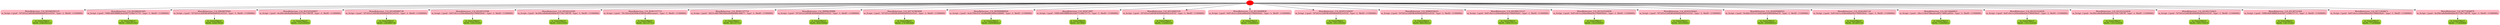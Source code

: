digraph graphname {
9 [label="m_GameObject\nfileID: 1040292123\n"] [color="yellowgreen"] [style="rounded,filled"] [shape="box"];
2 [label="MonoBehaviour_114_ID1040292125\nm_Script: {'guid': '5f7201a12d95ffc409449d95f23cf332', 'type': 3, 'fileID': 11500000}\n"] [color="lightpink"] [style="rounded,filled"] [shape="box"];
2 -> 9 [label=""];
17 [label="m_GameObject\nfileID: 1089201443\n"] [color="yellowgreen"] [style="rounded,filled"] [shape="box"];
12 [label="MonoBehaviour_114_ID1089201445\nm_Script: {'guid': '59f8146938fff824cb5fd77236b75775', 'type': 3, 'fileID': 11500000}\n"] [color="lightpink"] [style="rounded,filled"] [shape="box"];
12 -> 17 [label=""];
26 [label="m_GameObject\nfileID: 628076939\n"] [color="yellowgreen"] [style="rounded,filled"] [shape="box"];
19 [label="MonoBehaviour_114_ID628076941\nm_Script: {'guid': '5f7201a12d95ffc409449d95f23cf332', 'type': 3, 'fileID': 11500000}\n"] [color="lightpink"] [style="rounded,filled"] [shape="box"];
19 -> 26 [label=""];
36 [label="m_GameObject\nfileID: 1525520955\n"] [color="yellowgreen"] [style="rounded,filled"] [shape="box"];
29 [label="MonoBehaviour_114_ID1525520957\nm_Script: {'guid': '4e29b1a8efbd4b44bb3f3716e73f07ff', 'type': 3, 'fileID': 11500000}\n"] [color="lightpink"] [style="rounded,filled"] [shape="box"];
29 -> 36 [label=""];
48 [label="m_GameObject\nfileID: 1285890736\n"] [color="yellowgreen"] [style="rounded,filled"] [shape="box"];
41 [label="MonoBehaviour_114_ID1285890738\nm_Script: {'guid': '5f7201a12d95ffc409449d95f23cf332', 'type': 3, 'fileID': 11500000}\n"] [color="lightpink"] [style="rounded,filled"] [shape="box"];
41 -> 48 [label=""];
58 [label="m_GameObject\nfileID: 530533593\n"] [color="yellowgreen"] [style="rounded,filled"] [shape="box"];
51 [label="MonoBehaviour_114_ID530533596\nm_Script: {'guid': 'fe87c0e1cc204ed48ad3b37840f39efc', 'type': 3, 'fileID': 11500000}\n"] [color="lightpink"] [style="rounded,filled"] [shape="box"];
51 -> 58 [label=""];
68 [label="m_GameObject\nfileID: 530533593\n"] [color="yellowgreen"] [style="rounded,filled"] [shape="box"];
61 [label="MonoBehaviour_114_ID530533595\nm_Script: {'guid': '4e29b1a8efbd4b44bb3f3716e73f07ff', 'type': 3, 'fileID': 11500000}\n"] [color="lightpink"] [style="rounded,filled"] [shape="box"];
61 -> 68 [label=""];
76 [label="m_GameObject\nfileID: 361157713\n"] [color="yellowgreen"] [style="rounded,filled"] [shape="box"];
73 [label="MonoBehaviour_114_ID361157715\nm_Script: {'guid': '76c392e42b5098c458856cdf6ecaaaa1', 'type': 3, 'fileID': 11500000}\n"] [color="lightpink"] [style="rounded,filled"] [shape="box"];
73 -> 76 [label=""];
84 [label="m_GameObject\nfileID: 361157713\n"] [color="yellowgreen"] [style="rounded,filled"] [shape="box"];
80 [label="MonoBehaviour_114_ID361157714\nm_Script: {'guid': '4f231c4fb786f3946a6b90b886c48677', 'type': 3, 'fileID': 11500000}\n"] [color="lightpink"] [style="rounded,filled"] [shape="box"];
80 -> 84 [label=""];
93 [label="m_GameObject\nfileID: 808250884\n"] [color="yellowgreen"] [style="rounded,filled"] [shape="box"];
86 [label="MonoBehaviour_114_ID808250886\nm_Script: {'guid': '5f7201a12d95ffc409449d95f23cf332', 'type': 3, 'fileID': 11500000}\n"] [color="lightpink"] [style="rounded,filled"] [shape="box"];
86 -> 93 [label=""];
103 [label="m_GameObject\nfileID: 1747895406\n"] [color="yellowgreen"] [style="rounded,filled"] [shape="box"];
96 [label="MonoBehaviour_114_ID1747895408\nm_Script: {'guid': '5f7201a12d95ffc409449d95f23cf332', 'type': 3, 'fileID': 11500000}\n"] [color="lightpink"] [style="rounded,filled"] [shape="box"];
96 -> 103 [label=""];
109 [label="m_GameObject\nfileID: 2009980923\n"] [color="yellowgreen"] [style="rounded,filled"] [shape="box"];
106 [label="MonoBehaviour_114_ID2009980924\nm_Script: {'guid': 'dc42784cf147c0c48a680349fa168899', 'type': 3, 'fileID': 11500000}\n"] [color="lightpink"] [style="rounded,filled"] [shape="box"];
106 -> 109 [label=""];
118 [label="m_GameObject\nfileID: 5973995\n"] [color="yellowgreen"] [style="rounded,filled"] [shape="box"];
113 [label="MonoBehaviour_114_ID5973997\nm_Script: {'guid': '59f8146938fff824cb5fd77236b75775', 'type': 3, 'fileID': 11500000}\n"] [color="lightpink"] [style="rounded,filled"] [shape="box"];
113 -> 118 [label=""];
127 [label="m_GameObject\nfileID: 132945516\n"] [color="yellowgreen"] [style="rounded,filled"] [shape="box"];
120 [label="MonoBehaviour_114_ID132945518\nm_Script: {'guid': '5f7201a12d95ffc409449d95f23cf332', 'type': 3, 'fileID': 11500000}\n"] [color="lightpink"] [style="rounded,filled"] [shape="box"];
120 -> 127 [label=""];
137 [label="m_GameObject\nfileID: 130449831\n"] [color="yellowgreen"] [style="rounded,filled"] [shape="box"];
130 [label="MonoBehaviour_114_ID130449834\nm_Script: {'guid': 'fe87c0e1cc204ed48ad3b37840f39efc', 'type': 3, 'fileID': 11500000}\n"] [color="lightpink"] [style="rounded,filled"] [shape="box"];
130 -> 137 [label=""];
147 [label="m_GameObject\nfileID: 1651329295\n"] [color="yellowgreen"] [style="rounded,filled"] [shape="box"];
140 [label="MonoBehaviour_114_ID1651329297\nm_Script: {'guid': '5f7201a12d95ffc409449d95f23cf332', 'type': 3, 'fileID': 11500000}\n"] [color="lightpink"] [style="rounded,filled"] [shape="box"];
140 -> 147 [label=""];
157 [label="m_GameObject\nfileID: 960558223\n"] [color="yellowgreen"] [style="rounded,filled"] [shape="box"];
150 [label="MonoBehaviour_114_ID960558225\nm_Script: {'guid': '5f7201a12d95ffc409449d95f23cf332', 'type': 3, 'fileID': 11500000}\n"] [color="lightpink"] [style="rounded,filled"] [shape="box"];
150 -> 157 [label=""];
167 [label="m_GameObject\nfileID: 1908155155\n"] [color="yellowgreen"] [style="rounded,filled"] [shape="box"];
160 [label="MonoBehaviour_114_ID1908155157\nm_Script: {'guid': 'fe87c0e1cc204ed48ad3b37840f39efc', 'type': 3, 'fileID': 11500000}\n"] [color="lightpink"] [style="rounded,filled"] [shape="box"];
160 -> 167 [label=""];
177 [label="m_GameObject\nfileID: 1525520955\n"] [color="yellowgreen"] [style="rounded,filled"] [shape="box"];
170 [label="MonoBehaviour_114_ID1525520958\nm_Script: {'guid': 'fe87c0e1cc204ed48ad3b37840f39efc', 'type': 3, 'fileID': 11500000}\n"] [color="lightpink"] [style="rounded,filled"] [shape="box"];
170 -> 177 [label=""];
187 [label="m_GameObject\nfileID: 265550441\n"] [color="yellowgreen"] [style="rounded,filled"] [shape="box"];
180 [label="MonoBehaviour_114_ID265550443\nm_Script: {'guid': '5f7201a12d95ffc409449d95f23cf332', 'type': 3, 'fileID': 11500000}\n"] [color="lightpink"] [style="rounded,filled"] [shape="box"];
180 -> 187 [label=""];
194 [label="m_GameObject\nfileID: 2009980923\n"] [color="yellowgreen"] [style="rounded,filled"] [shape="box"];
190 [label="MonoBehaviour_114_ID2009980925\nm_Script: {'guid': '0cd44c1031e13a943bb63640046fad76', 'type': 3, 'fileID': 11500000}\n"] [color="lightpink"] [style="rounded,filled"] [shape="box"];
190 -> 194 [label=""];
204 [label="m_GameObject\nfileID: 301893718\n"] [color="yellowgreen"] [style="rounded,filled"] [shape="box"];
197 [label="MonoBehaviour_114_ID301893720\nm_Script: {'guid': 'fe87c0e1cc204ed48ad3b37840f39efc', 'type': 3, 'fileID': 11500000}\n"] [color="lightpink"] [style="rounded,filled"] [shape="box"];
197 -> 204 [label=""];
210 [label="m_GameObject\nfileID: 130449831\n"] [color="yellowgreen"] [style="rounded,filled"] [shape="box"];
207 [label="MonoBehaviour_114_ID130449833\nm_Script: {'guid': 'cfbcc1c9cd748aa4eadf517d081ad03e', 'type': 3, 'fileID': 11500000}\n"] [color="lightpink"] [style="rounded,filled"] [shape="box"];
207 -> 210 [label=""];
221 [label="m_GameObject\nfileID: 1351522636\n"] [color="yellowgreen"] [style="rounded,filled"] [shape="box"];
214 [label="MonoBehaviour_114_ID1351522639\nm_Script: {'guid': 'fe87c0e1cc204ed48ad3b37840f39efc', 'type': 3, 'fileID': 11500000}\n"] [color="lightpink"] [style="rounded,filled"] [shape="box"];
214 -> 221 [label=""];
231 [label="m_GameObject\nfileID: 1351522636\n"] [color="yellowgreen"] [style="rounded,filled"] [shape="box"];
224 [label="MonoBehaviour_114_ID1351522638\nm_Script: {'guid': '4e29b1a8efbd4b44bb3f3716e73f07ff', 'type': 3, 'fileID': 11500000}\n"] [color="lightpink"] [style="rounded,filled"] [shape="box"];
224 -> 231 [label=""];
243 [label="m_GameObject\nfileID: 1093729419\n"] [color="yellowgreen"] [style="rounded,filled"] [shape="box"];
236 [label="MonoBehaviour_114_ID1093729421\nm_Script: {'guid': '5f7201a12d95ffc409449d95f23cf332', 'type': 3, 'fileID': 11500000}\n"] [color="lightpink"] [style="rounded,filled"] [shape="box"];
236 -> 243 [label=""];
251 [label="m_GameObject\nfileID: 138731492\n"] [color="yellowgreen"] [style="rounded,filled"] [shape="box"];
246 [label="MonoBehaviour_114_ID138731494\nm_Script: {'guid': '59f8146938fff824cb5fd77236b75775', 'type': 3, 'fileID': 11500000}\n"] [color="lightpink"] [style="rounded,filled"] [shape="box"];
246 -> 251 [label=""];
260 [label="m_GameObject\nfileID: 771856868\n"] [color="yellowgreen"] [style="rounded,filled"] [shape="box"];
253 [label="MonoBehaviour_114_ID771856871\nm_Script: {'guid': 'fe87c0e1cc204ed48ad3b37840f39efc', 'type': 3, 'fileID': 11500000}\n"] [color="lightpink"] [style="rounded,filled"] [shape="box"];
253 -> 260 [label=""];
270 [label="m_GameObject\nfileID: 771856868\n"] [color="yellowgreen"] [style="rounded,filled"] [shape="box"];
263 [label="MonoBehaviour_114_ID771856870\nm_Script: {'guid': '4e29b1a8efbd4b44bb3f3716e73f07ff', 'type': 3, 'fileID': 11500000}\n"] [color="lightpink"] [style="rounded,filled"] [shape="box"];
263 -> 270 [label=""];
1 [label=""] [color="red"] [style="filled"];
1 -> 2 [label=""];
1 -> 12 [label=""];
1 -> 19 [label=""];
1 -> 29 [label=""];
1 -> 41 [label=""];
1 -> 51 [label=""];
1 -> 61 [label=""];
1 -> 73 [label=""];
1 -> 80 [label=""];
1 -> 86 [label=""];
1 -> 96 [label=""];
1 -> 106 [label=""];
1 -> 113 [label=""];
1 -> 120 [label=""];
1 -> 130 [label=""];
1 -> 140 [label=""];
1 -> 150 [label=""];
1 -> 160 [label=""];
1 -> 170 [label=""];
1 -> 180 [label=""];
1 -> 190 [label=""];
1 -> 197 [label=""];
1 -> 207 [label=""];
1 -> 214 [label=""];
1 -> 224 [label=""];
1 -> 236 [label=""];
1 -> 246 [label=""];
1 -> 253 [label=""];
1 -> 263 [label=""];
}
